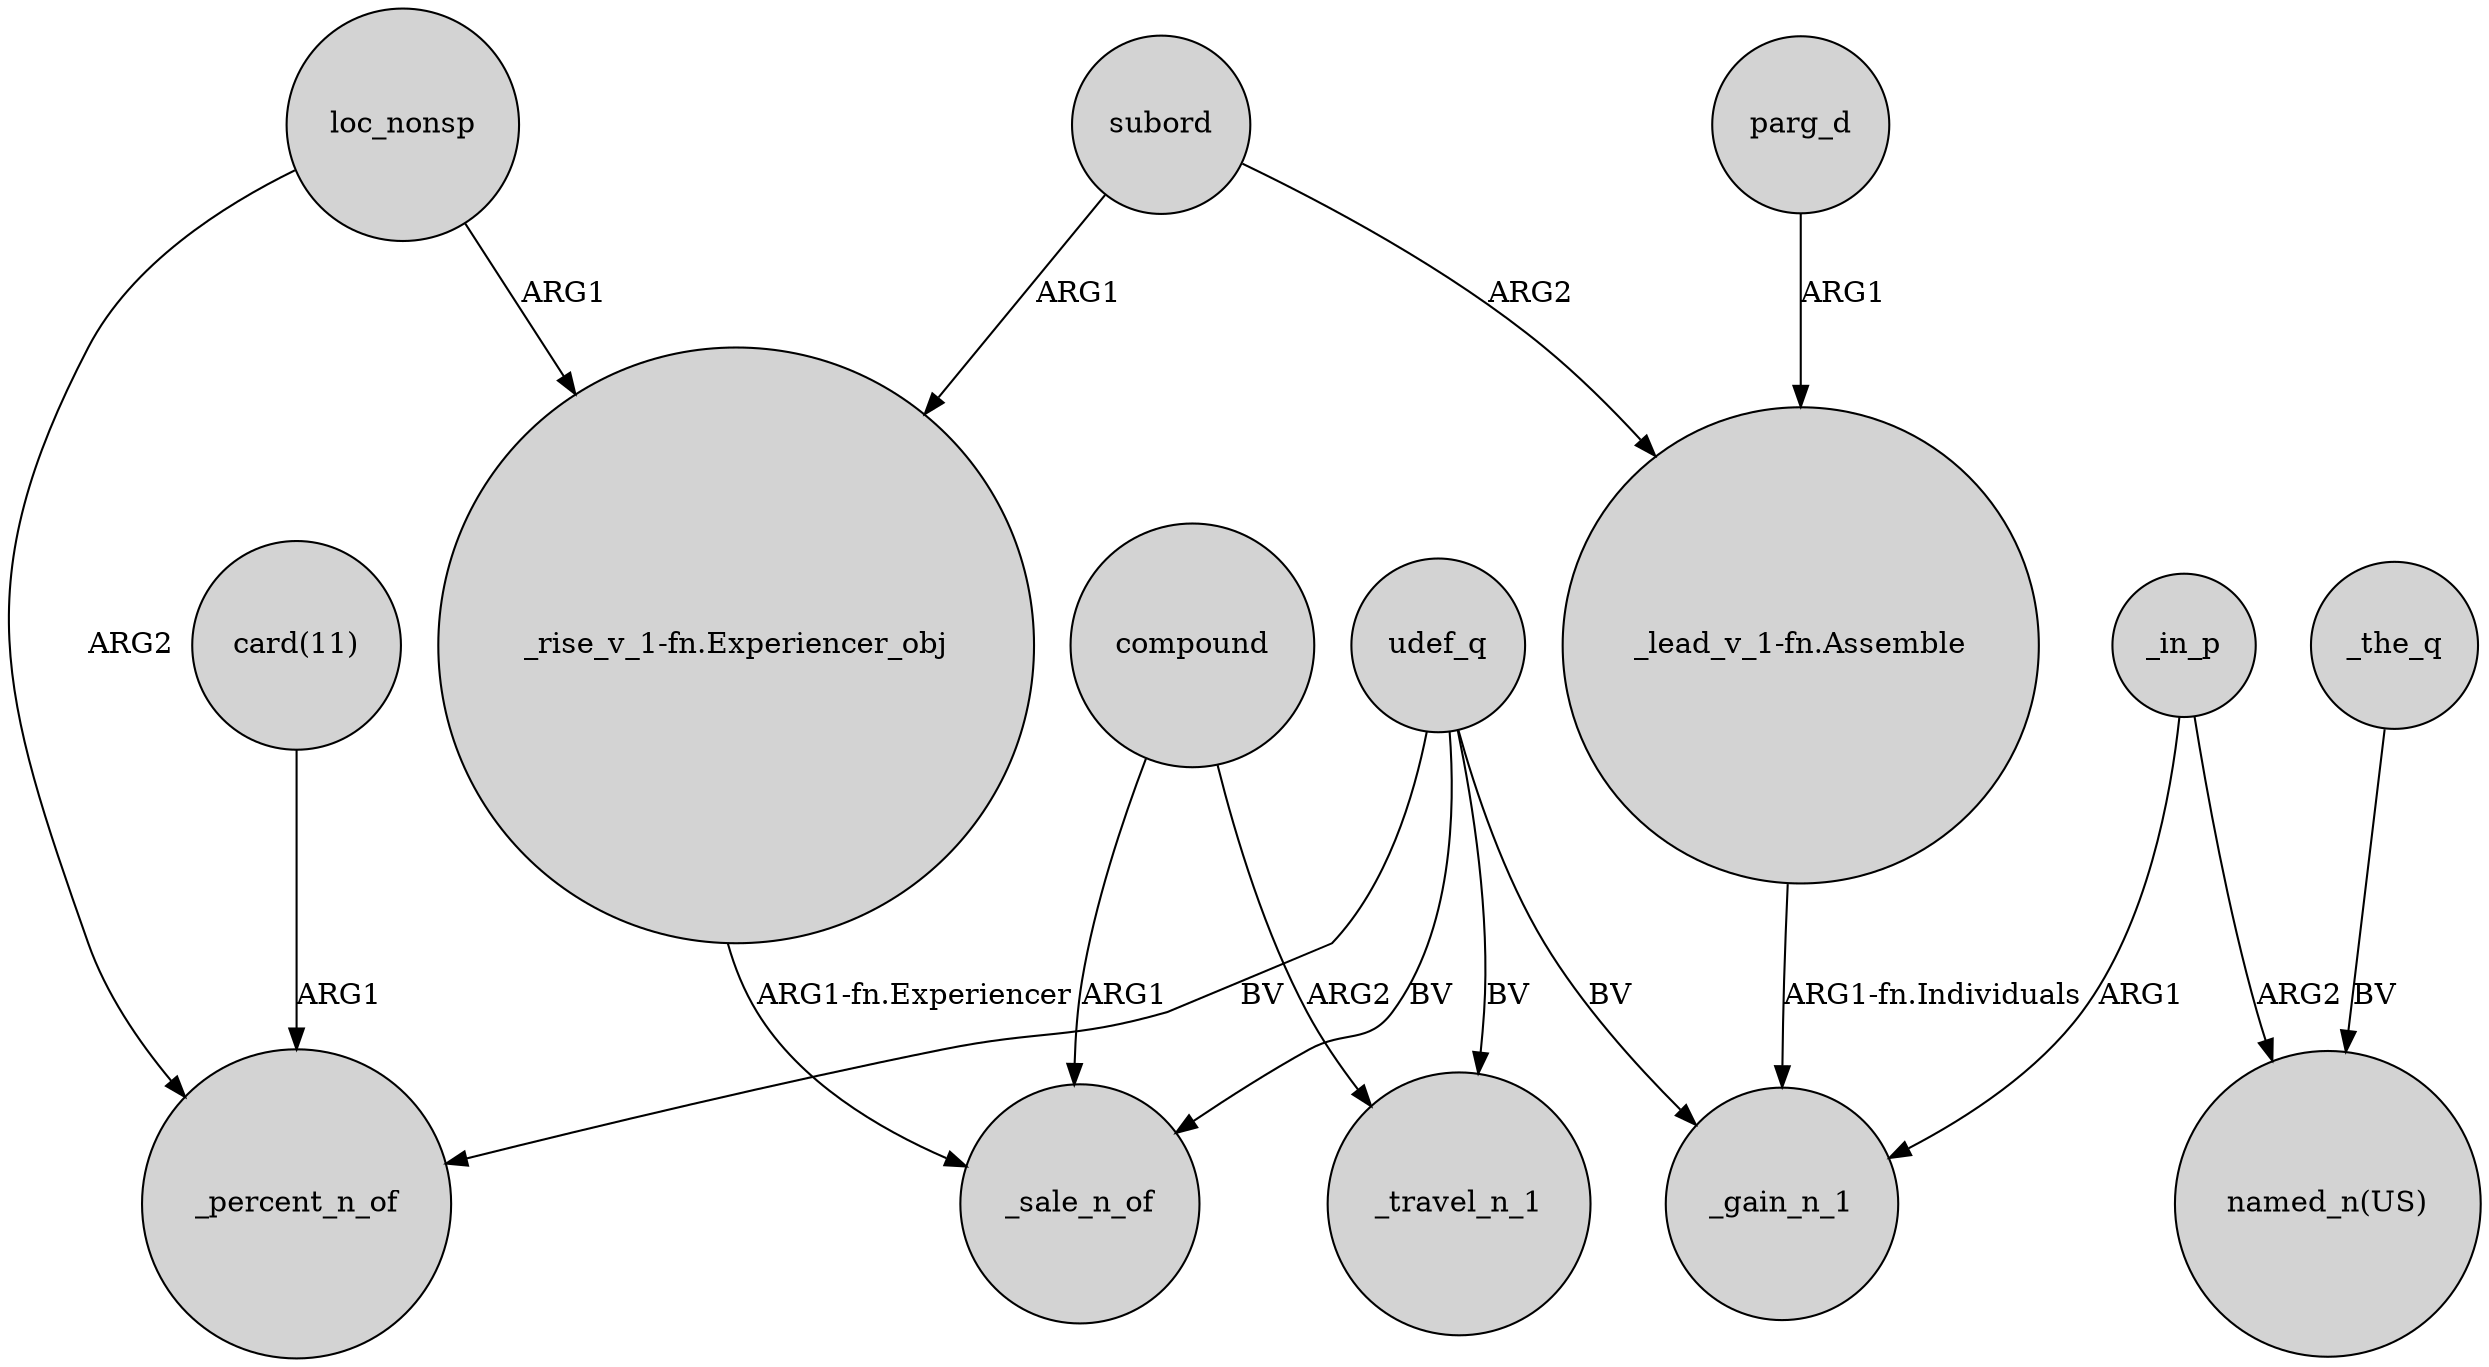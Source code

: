 digraph {
	node [shape=circle style=filled]
	udef_q -> _percent_n_of [label=BV]
	subord -> "_lead_v_1-fn.Assemble" [label=ARG2]
	udef_q -> _sale_n_of [label=BV]
	parg_d -> "_lead_v_1-fn.Assemble" [label=ARG1]
	"_lead_v_1-fn.Assemble" -> _gain_n_1 [label="ARG1-fn.Individuals"]
	"card(11)" -> _percent_n_of [label=ARG1]
	loc_nonsp -> "_rise_v_1-fn.Experiencer_obj" [label=ARG1]
	_in_p -> "named_n(US)" [label=ARG2]
	_the_q -> "named_n(US)" [label=BV]
	compound -> _travel_n_1 [label=ARG2]
	subord -> "_rise_v_1-fn.Experiencer_obj" [label=ARG1]
	_in_p -> _gain_n_1 [label=ARG1]
	udef_q -> _travel_n_1 [label=BV]
	compound -> _sale_n_of [label=ARG1]
	udef_q -> _gain_n_1 [label=BV]
	loc_nonsp -> _percent_n_of [label=ARG2]
	"_rise_v_1-fn.Experiencer_obj" -> _sale_n_of [label="ARG1-fn.Experiencer"]
}
